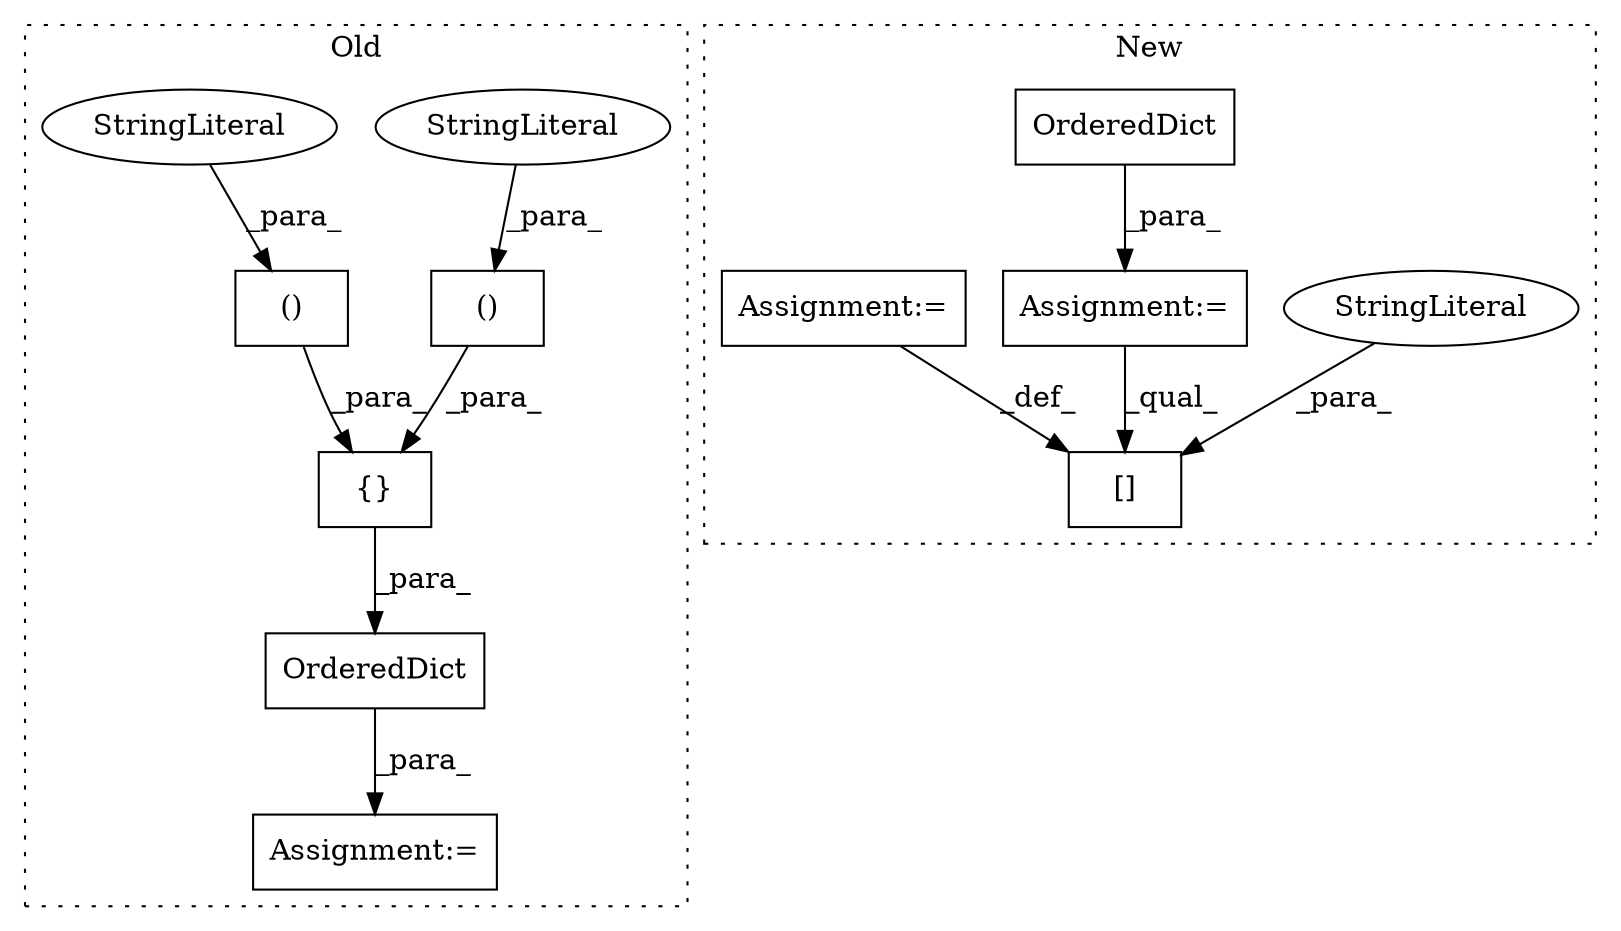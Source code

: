 digraph G {
subgraph cluster0 {
1 [label="OrderedDict" a="32" s="11570,11722" l="12,1" shape="box"];
3 [label="Assignment:=" a="7" s="11569" l="1" shape="box"];
6 [label="()" a="106" s="11597" l="57" shape="box"];
7 [label="{}" a="4" s="11591,11720" l="6,2" shape="box"];
8 [label="()" a="106" s="11661" l="59" shape="box"];
11 [label="StringLiteral" a="45" s="11597" l="10" shape="ellipse"];
12 [label="StringLiteral" a="45" s="11661" l="17" shape="ellipse"];
label = "Old";
style="dotted";
}
subgraph cluster1 {
2 [label="[]" a="2" s="11606,11622" l="6,1" shape="box"];
4 [label="Assignment:=" a="7" s="11534" l="1" shape="box"];
5 [label="StringLiteral" a="45" s="11612" l="10" shape="ellipse"];
9 [label="OrderedDict" a="32" s="11535" l="13" shape="box"];
10 [label="Assignment:=" a="7" s="11623" l="1" shape="box"];
label = "New";
style="dotted";
}
1 -> 3 [label="_para_"];
4 -> 2 [label="_qual_"];
5 -> 2 [label="_para_"];
6 -> 7 [label="_para_"];
7 -> 1 [label="_para_"];
8 -> 7 [label="_para_"];
9 -> 4 [label="_para_"];
10 -> 2 [label="_def_"];
11 -> 6 [label="_para_"];
12 -> 8 [label="_para_"];
}